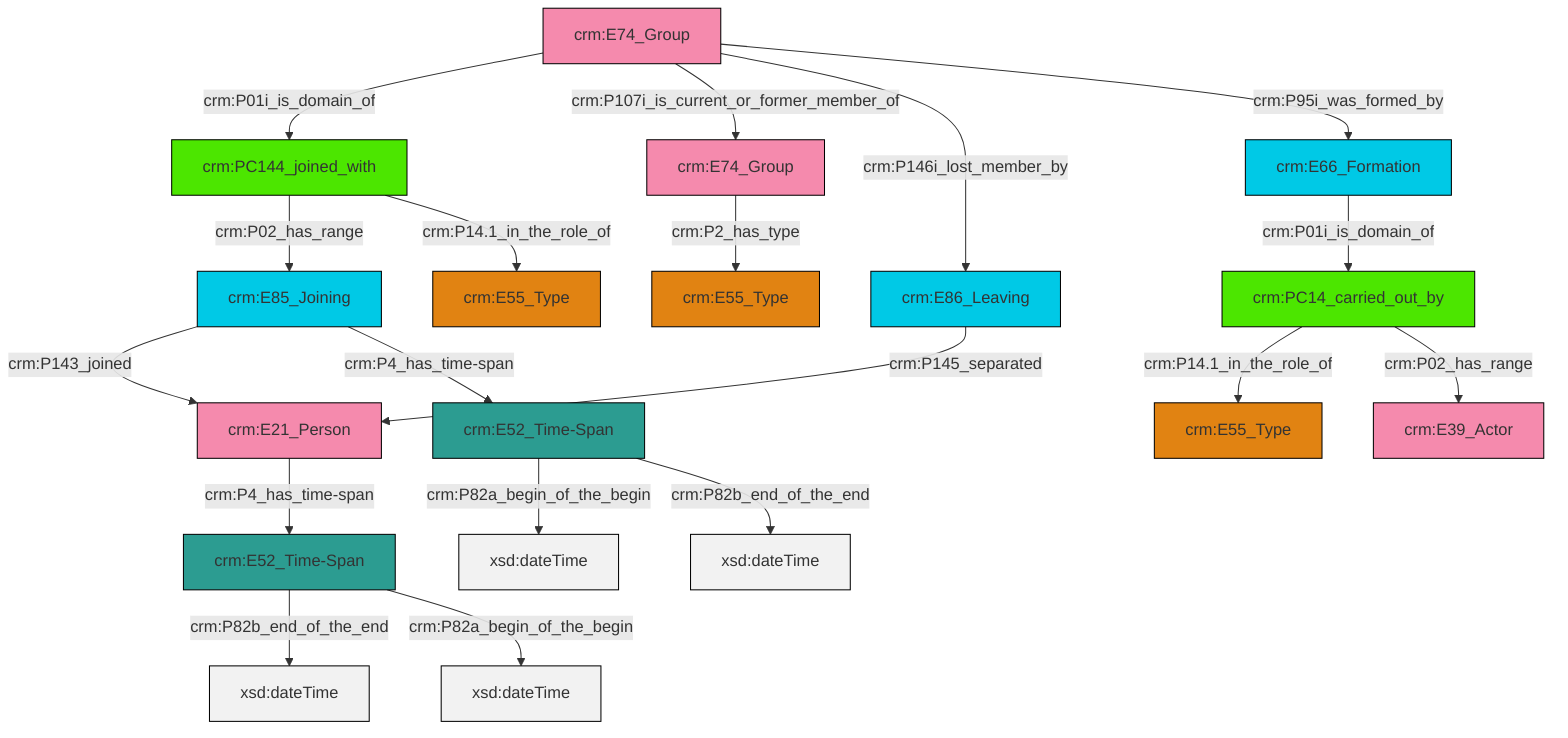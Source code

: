 graph TD
classDef Literal fill:#f2f2f2,stroke:#000000;
classDef CRM_Entity fill:#FFFFFF,stroke:#000000;
classDef Temporal_Entity fill:#00C9E6, stroke:#000000;
classDef Type fill:#E18312, stroke:#000000;
classDef Time-Span fill:#2C9C91, stroke:#000000;
classDef Appellation fill:#FFEB7F, stroke:#000000;
classDef Place fill:#008836, stroke:#000000;
classDef Persistent_Item fill:#B266B2, stroke:#000000;
classDef Conceptual_Object fill:#FFD700, stroke:#000000;
classDef Physical_Thing fill:#D2B48C, stroke:#000000;
classDef Actor fill:#f58aad, stroke:#000000;
classDef PC_Classes fill:#4ce600, stroke:#000000;
classDef Multi fill:#cccccc,stroke:#000000;

2["crm:E21_Person"]:::Actor -->|crm:P4_has_time-span| 3["crm:E52_Time-Span"]:::Time-Span
4["crm:E52_Time-Span"]:::Time-Span -->|crm:P82a_begin_of_the_begin| 5[xsd:dateTime]:::Literal
6["crm:E74_Group"]:::Actor -->|crm:P01i_is_domain_of| 7["crm:PC144_joined_with"]:::PC_Classes
12["crm:E66_Formation"]:::Temporal_Entity -->|crm:P01i_is_domain_of| 13["crm:PC14_carried_out_by"]:::PC_Classes
6["crm:E74_Group"]:::Actor -->|crm:P107i_is_current_or_former_member_of| 17["crm:E74_Group"]:::Actor
4["crm:E52_Time-Span"]:::Time-Span -->|crm:P82b_end_of_the_end| 20[xsd:dateTime]:::Literal
8["crm:E85_Joining"]:::Temporal_Entity -->|crm:P143_joined| 2["crm:E21_Person"]:::Actor
21["crm:E86_Leaving"]:::Temporal_Entity -->|crm:P145_separated| 2["crm:E21_Person"]:::Actor
6["crm:E74_Group"]:::Actor -->|crm:P146i_lost_member_by| 21["crm:E86_Leaving"]:::Temporal_Entity
8["crm:E85_Joining"]:::Temporal_Entity -->|crm:P4_has_time-span| 4["crm:E52_Time-Span"]:::Time-Span
7["crm:PC144_joined_with"]:::PC_Classes -->|crm:P02_has_range| 8["crm:E85_Joining"]:::Temporal_Entity
6["crm:E74_Group"]:::Actor -->|crm:P95i_was_formed_by| 12["crm:E66_Formation"]:::Temporal_Entity
3["crm:E52_Time-Span"]:::Time-Span -->|crm:P82b_end_of_the_end| 28[xsd:dateTime]:::Literal
13["crm:PC14_carried_out_by"]:::PC_Classes -->|crm:P14.1_in_the_role_of| 0["crm:E55_Type"]:::Type
17["crm:E74_Group"]:::Actor -->|crm:P2_has_type| 14["crm:E55_Type"]:::Type
13["crm:PC14_carried_out_by"]:::PC_Classes -->|crm:P02_has_range| 22["crm:E39_Actor"]:::Actor
3["crm:E52_Time-Span"]:::Time-Span -->|crm:P82a_begin_of_the_begin| 34[xsd:dateTime]:::Literal
7["crm:PC144_joined_with"]:::PC_Classes -->|crm:P14.1_in_the_role_of| 10["crm:E55_Type"]:::Type
